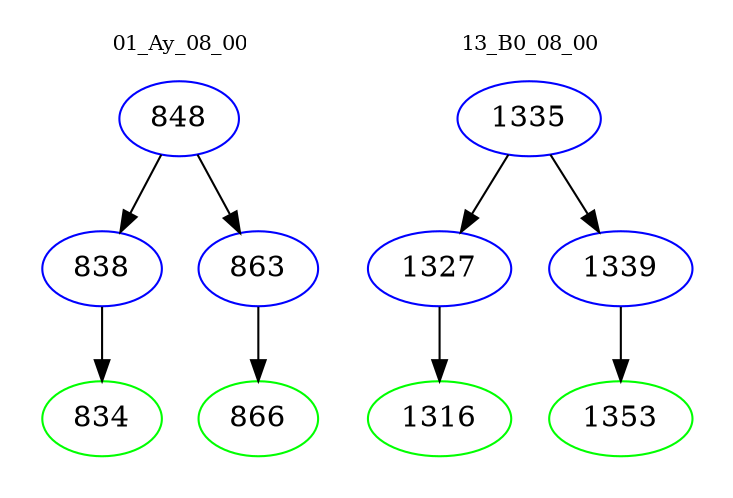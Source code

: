 digraph{
subgraph cluster_0 {
color = white
label = "01_Ay_08_00";
fontsize=10;
T0_848 [label="848", color="blue"]
T0_848 -> T0_838 [color="black"]
T0_838 [label="838", color="blue"]
T0_838 -> T0_834 [color="black"]
T0_834 [label="834", color="green"]
T0_848 -> T0_863 [color="black"]
T0_863 [label="863", color="blue"]
T0_863 -> T0_866 [color="black"]
T0_866 [label="866", color="green"]
}
subgraph cluster_1 {
color = white
label = "13_B0_08_00";
fontsize=10;
T1_1335 [label="1335", color="blue"]
T1_1335 -> T1_1327 [color="black"]
T1_1327 [label="1327", color="blue"]
T1_1327 -> T1_1316 [color="black"]
T1_1316 [label="1316", color="green"]
T1_1335 -> T1_1339 [color="black"]
T1_1339 [label="1339", color="blue"]
T1_1339 -> T1_1353 [color="black"]
T1_1353 [label="1353", color="green"]
}
}
